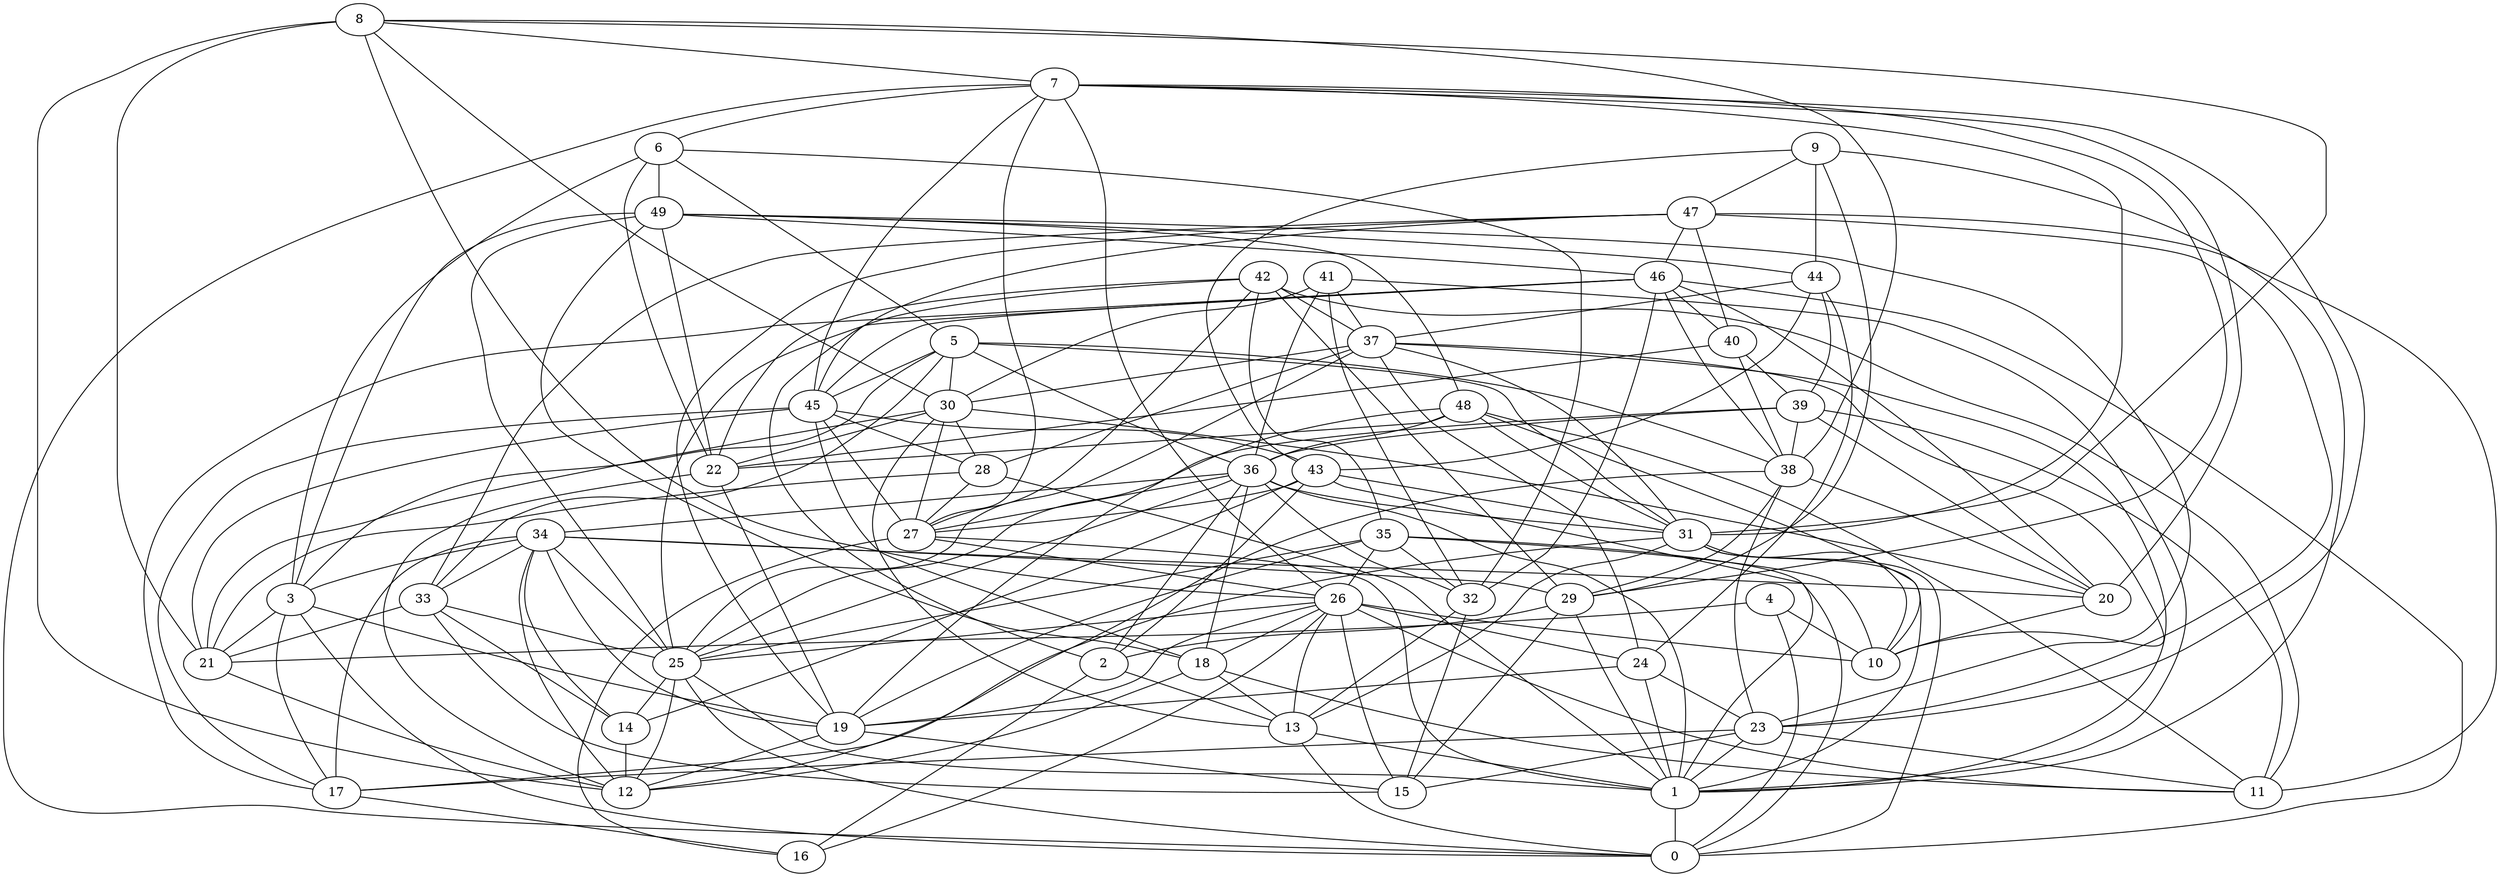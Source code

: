 digraph GG_graph {

subgraph G_graph {
edge [color = black]
"8" -> "38" [dir = none]
"24" -> "1" [dir = none]
"26" -> "16" [dir = none]
"32" -> "13" [dir = none]
"18" -> "12" [dir = none]
"48" -> "19" [dir = none]
"29" -> "15" [dir = none]
"34" -> "14" [dir = none]
"34" -> "12" [dir = none]
"39" -> "20" [dir = none]
"33" -> "25" [dir = none]
"4" -> "10" [dir = none]
"22" -> "19" [dir = none]
"9" -> "44" [dir = none]
"38" -> "20" [dir = none]
"38" -> "12" [dir = none]
"46" -> "40" [dir = none]
"46" -> "0" [dir = none]
"46" -> "38" [dir = none]
"46" -> "17" [dir = none]
"37" -> "10" [dir = none]
"37" -> "30" [dir = none]
"37" -> "31" [dir = none]
"6" -> "3" [dir = none]
"45" -> "21" [dir = none]
"45" -> "27" [dir = none]
"30" -> "28" [dir = none]
"36" -> "25" [dir = none]
"36" -> "1" [dir = none]
"36" -> "2" [dir = none]
"36" -> "31" [dir = none]
"36" -> "27" [dir = none]
"43" -> "27" [dir = none]
"31" -> "17" [dir = none]
"35" -> "32" [dir = none]
"27" -> "16" [dir = none]
"41" -> "32" [dir = none]
"41" -> "37" [dir = none]
"7" -> "29" [dir = none]
"7" -> "0" [dir = none]
"49" -> "3" [dir = none]
"49" -> "22" [dir = none]
"49" -> "46" [dir = none]
"42" -> "11" [dir = none]
"42" -> "37" [dir = none]
"44" -> "37" [dir = none]
"47" -> "46" [dir = none]
"5" -> "45" [dir = none]
"23" -> "17" [dir = none]
"7" -> "23" [dir = none]
"33" -> "21" [dir = none]
"36" -> "18" [dir = none]
"26" -> "11" [dir = none]
"3" -> "21" [dir = none]
"34" -> "19" [dir = none]
"30" -> "22" [dir = none]
"14" -> "12" [dir = none]
"28" -> "1" [dir = none]
"9" -> "43" [dir = none]
"24" -> "19" [dir = none]
"26" -> "18" [dir = none]
"2" -> "13" [dir = none]
"39" -> "25" [dir = none]
"7" -> "31" [dir = none]
"19" -> "12" [dir = none]
"25" -> "12" [dir = none]
"30" -> "27" [dir = none]
"44" -> "43" [dir = none]
"47" -> "11" [dir = none]
"8" -> "31" [dir = none]
"26" -> "10" [dir = none]
"48" -> "22" [dir = none]
"35" -> "10" [dir = none]
"26" -> "15" [dir = none]
"45" -> "17" [dir = none]
"37" -> "1" [dir = none]
"8" -> "26" [dir = none]
"49" -> "44" [dir = none]
"46" -> "32" [dir = none]
"27" -> "1" [dir = none]
"42" -> "22" [dir = none]
"7" -> "26" [dir = none]
"34" -> "33" [dir = none]
"8" -> "30" [dir = none]
"46" -> "20" [dir = none]
"3" -> "17" [dir = none]
"34" -> "25" [dir = none]
"45" -> "43" [dir = none]
"5" -> "31" [dir = none]
"42" -> "27" [dir = none]
"29" -> "2" [dir = none]
"5" -> "3" [dir = none]
"26" -> "24" [dir = none]
"43" -> "1" [dir = none]
"46" -> "45" [dir = none]
"31" -> "0" [dir = none]
"3" -> "0" [dir = none]
"43" -> "2" [dir = none]
"39" -> "38" [dir = none]
"38" -> "23" [dir = none]
"31" -> "10" [dir = none]
"13" -> "0" [dir = none]
"23" -> "15" [dir = none]
"35" -> "25" [dir = none]
"21" -> "12" [dir = none]
"38" -> "29" [dir = none]
"45" -> "18" [dir = none]
"33" -> "15" [dir = none]
"41" -> "30" [dir = none]
"7" -> "6" [dir = none]
"5" -> "36" [dir = none]
"29" -> "1" [dir = none]
"24" -> "23" [dir = none]
"4" -> "0" [dir = none]
"6" -> "22" [dir = none]
"41" -> "1" [dir = none]
"25" -> "0" [dir = none]
"46" -> "25" [dir = none]
"37" -> "24" [dir = none]
"47" -> "33" [dir = none]
"7" -> "27" [dir = none]
"26" -> "13" [dir = none]
"28" -> "21" [dir = none]
"31" -> "1" [dir = none]
"45" -> "28" [dir = none]
"40" -> "39" [dir = none]
"34" -> "3" [dir = none]
"3" -> "19" [dir = none]
"5" -> "33" [dir = none]
"43" -> "14" [dir = none]
"5" -> "38" [dir = none]
"43" -> "31" [dir = none]
"27" -> "26" [dir = none]
"7" -> "20" [dir = none]
"28" -> "27" [dir = none]
"30" -> "21" [dir = none]
"19" -> "15" [dir = none]
"42" -> "35" [dir = none]
"30" -> "20" [dir = none]
"47" -> "45" [dir = none]
"49" -> "25" [dir = none]
"34" -> "17" [dir = none]
"49" -> "18" [dir = none]
"41" -> "36" [dir = none]
"18" -> "11" [dir = none]
"40" -> "38" [dir = none]
"26" -> "19" [dir = none]
"1" -> "0" [dir = none]
"39" -> "11" [dir = none]
"6" -> "5" [dir = none]
"23" -> "1" [dir = none]
"44" -> "39" [dir = none]
"48" -> "11" [dir = none]
"9" -> "1" [dir = none]
"36" -> "34" [dir = none]
"37" -> "28" [dir = none]
"26" -> "25" [dir = none]
"42" -> "29" [dir = none]
"44" -> "24" [dir = none]
"40" -> "22" [dir = none]
"8" -> "21" [dir = none]
"8" -> "12" [dir = none]
"47" -> "40" [dir = none]
"25" -> "14" [dir = none]
"47" -> "19" [dir = none]
"31" -> "13" [dir = none]
"4" -> "21" [dir = none]
"48" -> "31" [dir = none]
"36" -> "32" [dir = none]
"34" -> "29" [dir = none]
"22" -> "12" [dir = none]
"9" -> "29" [dir = none]
"37" -> "25" [dir = none]
"13" -> "1" [dir = none]
"8" -> "7" [dir = none]
"17" -> "16" [dir = none]
"33" -> "14" [dir = none]
"49" -> "23" [dir = none]
"2" -> "16" [dir = none]
"34" -> "20" [dir = none]
"23" -> "11" [dir = none]
"6" -> "49" [dir = none]
"49" -> "48" [dir = none]
"48" -> "10" [dir = none]
"7" -> "45" [dir = none]
"25" -> "1" [dir = none]
"20" -> "10" [dir = none]
"30" -> "13" [dir = none]
"9" -> "47" [dir = none]
"5" -> "30" [dir = none]
"48" -> "36" [dir = none]
"32" -> "15" [dir = none]
"35" -> "0" [dir = none]
"42" -> "2" [dir = none]
"47" -> "23" [dir = none]
"35" -> "19" [dir = none]
"39" -> "36" [dir = none]
"35" -> "26" [dir = none]
"18" -> "13" [dir = none]
"6" -> "32" [dir = none]
}

}
